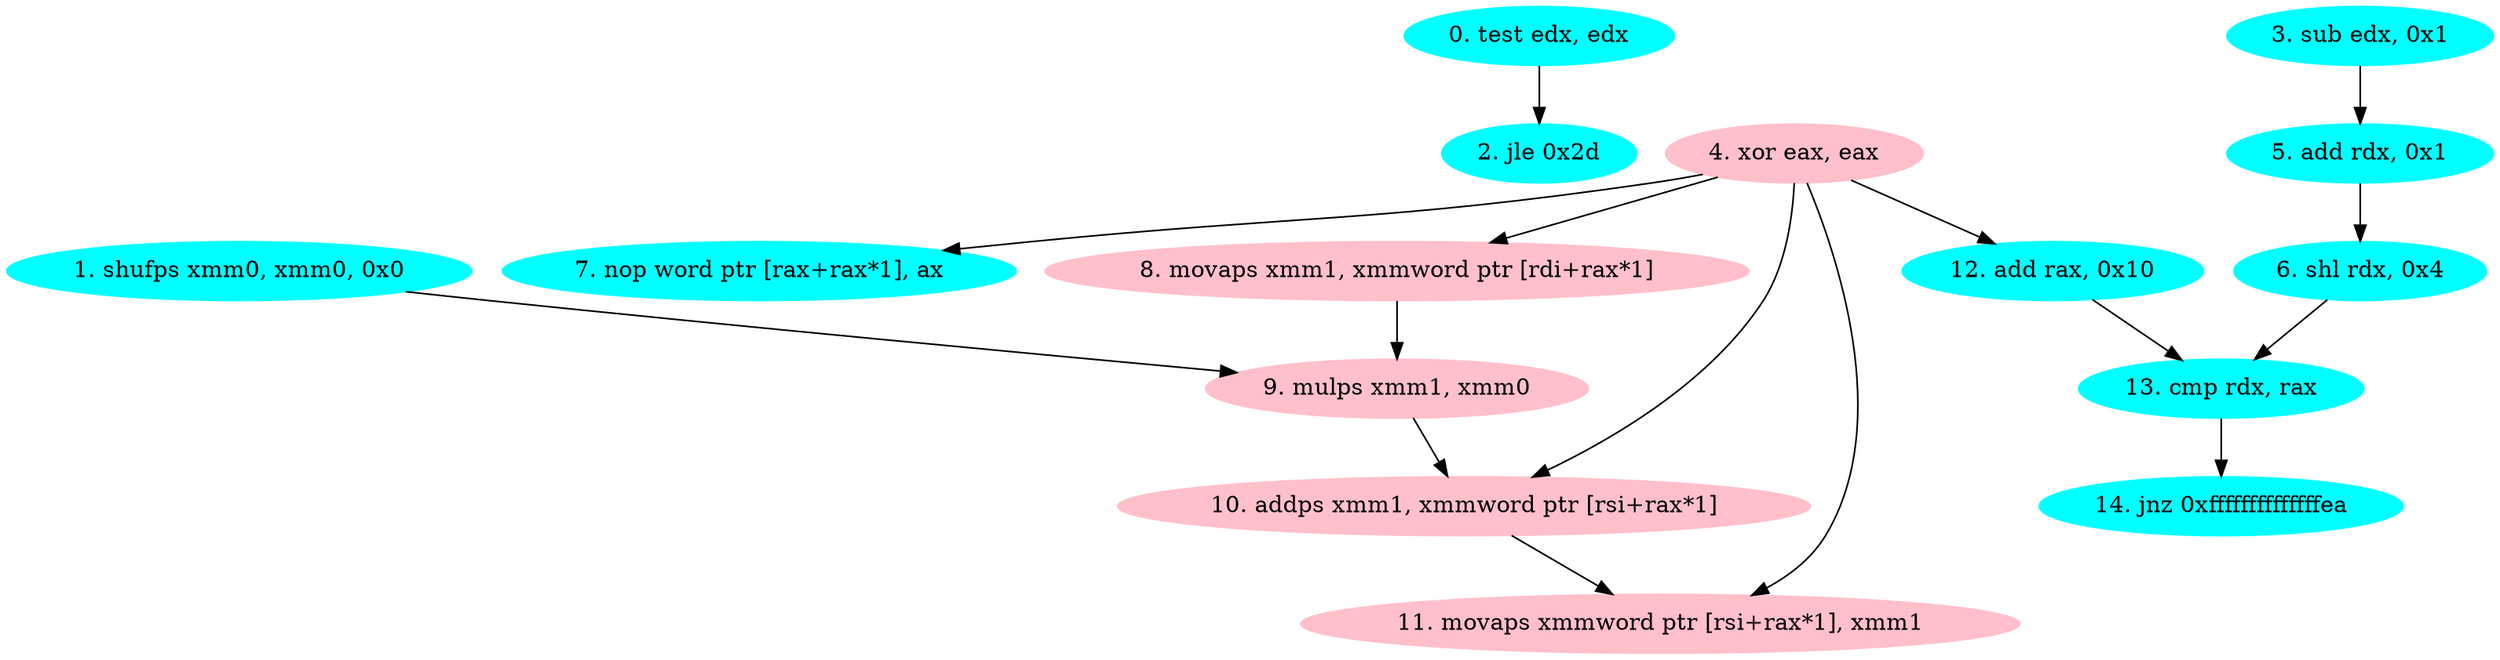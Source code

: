 digraph IacaAnalysisGraph{
0 [label="0. test edx, edx", style=filled, color=cyan]
1 [label="1. shufps xmm0, xmm0, 0x0", style=filled, color=cyan]
2 [label="2. jle 0x2d", style=filled, color=cyan]
3 [label="3. sub edx, 0x1", style=filled, color=cyan]
4 [label="4. xor eax, eax", style=filled, color=pink]
5 [label="5. add rdx, 0x1", style=filled, color=cyan]
6 [label="6. shl rdx, 0x4", style=filled, color=cyan]
7 [label="7. nop word ptr [rax+rax*1], ax", style=filled, color=cyan]
8 [label="8. movaps xmm1, xmmword ptr [rdi+rax*1]", style=filled, color=pink]
9 [label="9. mulps xmm1, xmm0", style=filled, color=pink]
10 [label="10. addps xmm1, xmmword ptr [rsi+rax*1]", style=filled, color=pink]
11 [label="11. movaps xmmword ptr [rsi+rax*1], xmm1", style=filled, color=pink]
12 [label="12. add rax, 0x10", style=filled, color=cyan]
13 [label="13. cmp rdx, rax", style=filled, color=cyan]
14 [label="14. jnz 0xffffffffffffffea", style=filled, color=cyan]
0 -> 2
3 -> 5
5 -> 6
4 -> 7
4 -> 8
1 -> 9
8 -> 9
4 -> 10
9 -> 10
10 -> 11
4 -> 11
4 -> 12
12 -> 13
6 -> 13
13 -> 14
}
